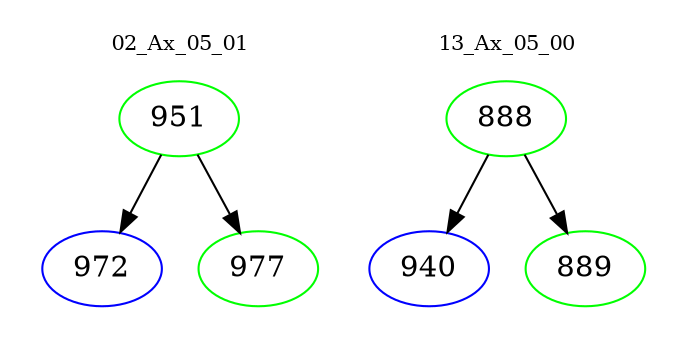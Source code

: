 digraph{
subgraph cluster_0 {
color = white
label = "02_Ax_05_01";
fontsize=10;
T0_951 [label="951", color="green"]
T0_951 -> T0_972 [color="black"]
T0_972 [label="972", color="blue"]
T0_951 -> T0_977 [color="black"]
T0_977 [label="977", color="green"]
}
subgraph cluster_1 {
color = white
label = "13_Ax_05_00";
fontsize=10;
T1_888 [label="888", color="green"]
T1_888 -> T1_940 [color="black"]
T1_940 [label="940", color="blue"]
T1_888 -> T1_889 [color="black"]
T1_889 [label="889", color="green"]
}
}
